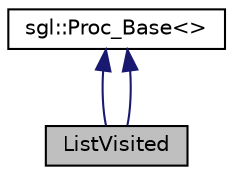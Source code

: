 digraph "ListVisited"
{
  edge [fontname="Helvetica",fontsize="10",labelfontname="Helvetica",labelfontsize="10"];
  node [fontname="Helvetica",fontsize="10",shape=record];
  Node1 [label="ListVisited",height=0.2,width=0.4,color="black", fillcolor="grey75", style="filled", fontcolor="black"];
  Node2 -> Node1 [dir="back",color="midnightblue",fontsize="10",style="solid",fontname="Helvetica"];
  Node2 [label="sgl::Proc_Base\<\>",height=0.2,width=0.4,color="black", fillcolor="white", style="filled",URL="$classsgl_1_1_proc___base.html"];
  Node2 -> Node1 [dir="back",color="midnightblue",fontsize="10",style="solid",fontname="Helvetica"];
}

